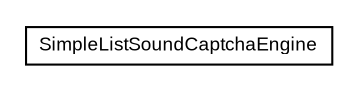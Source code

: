 #!/usr/local/bin/dot
#
# Class diagram 
# Generated by UmlGraph version 4.6 (http://www.spinellis.gr/sw/umlgraph)
#

digraph G {
	edge [fontname="arial",fontsize=10,labelfontname="arial",labelfontsize=10];
	node [fontname="arial",fontsize=10,shape=plaintext];
	// com.octo.captcha.engine.sound.gimpy.SimpleListSoundCaptchaEngine
	c23 [label=<<table border="0" cellborder="1" cellspacing="0" cellpadding="2" port="p" href="./SimpleListSoundCaptchaEngine.html">
		<tr><td><table border="0" cellspacing="0" cellpadding="1">
			<tr><td> SimpleListSoundCaptchaEngine </td></tr>
		</table></td></tr>
		</table>>, fontname="arial", fontcolor="black", fontsize=9.0];
}

